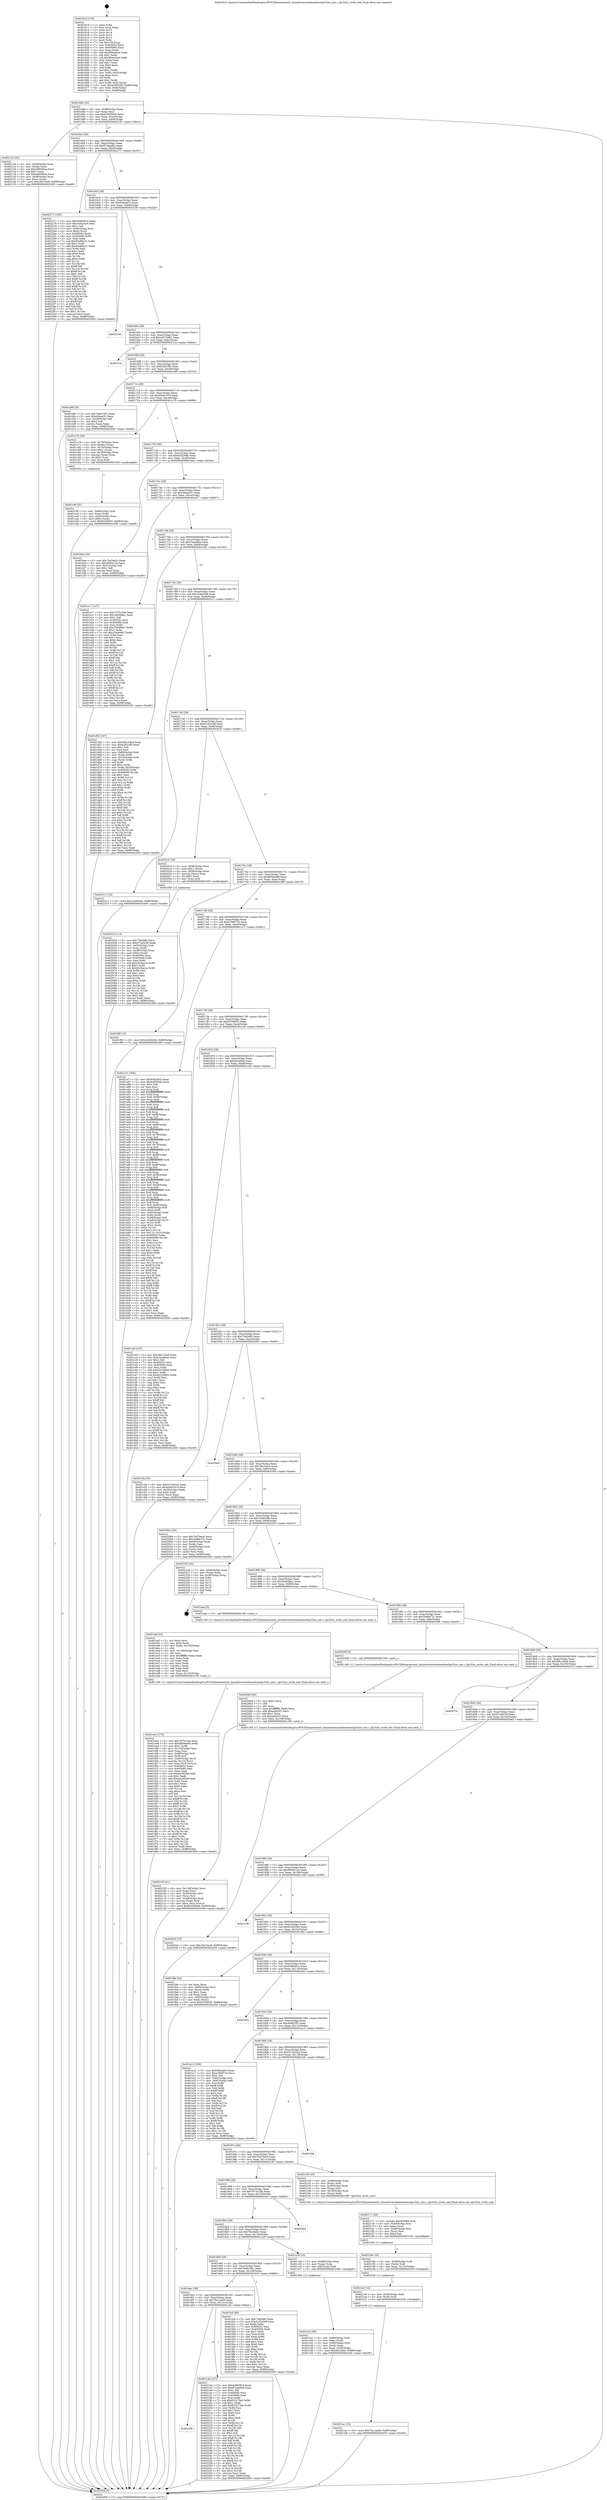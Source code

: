 digraph "0x401610" {
  label = "0x401610 (/mnt/c/Users/mathe/Desktop/tcc/POCII/binaries/extr_linuxdriversmtdnandrawlpc32xx_mlc.c_lpc32xx_write_oob_Final-ollvm.out::main(0))"
  labelloc = "t"
  node[shape=record]

  Entry [label="",width=0.3,height=0.3,shape=circle,fillcolor=black,style=filled]
  "0x401684" [label="{
     0x401684 [32]\l
     | [instrs]\l
     &nbsp;&nbsp;0x401684 \<+6\>: mov -0x98(%rbp),%eax\l
     &nbsp;&nbsp;0x40168a \<+2\>: mov %eax,%ecx\l
     &nbsp;&nbsp;0x40168c \<+6\>: sub $0x83459944,%ecx\l
     &nbsp;&nbsp;0x401692 \<+6\>: mov %eax,-0xac(%rbp)\l
     &nbsp;&nbsp;0x401698 \<+6\>: mov %ecx,-0xb0(%rbp)\l
     &nbsp;&nbsp;0x40169e \<+6\>: je 000000000040212e \<main+0xb1e\>\l
  }"]
  "0x40212e" [label="{
     0x40212e [42]\l
     | [instrs]\l
     &nbsp;&nbsp;0x40212e \<+4\>: mov -0x48(%rbp),%rax\l
     &nbsp;&nbsp;0x402132 \<+2\>: mov (%rax),%ecx\l
     &nbsp;&nbsp;0x402134 \<+6\>: sub $0xed60d6ea,%ecx\l
     &nbsp;&nbsp;0x40213a \<+3\>: add $0x1,%ecx\l
     &nbsp;&nbsp;0x40213d \<+6\>: add $0xed60d6ea,%ecx\l
     &nbsp;&nbsp;0x402143 \<+4\>: mov -0x48(%rbp),%rax\l
     &nbsp;&nbsp;0x402147 \<+2\>: mov %ecx,(%rax)\l
     &nbsp;&nbsp;0x402149 \<+10\>: movl $0x18a7eac6,-0x98(%rbp)\l
     &nbsp;&nbsp;0x402153 \<+5\>: jmp 0000000000402459 \<main+0xe49\>\l
  }"]
  "0x4016a4" [label="{
     0x4016a4 [28]\l
     | [instrs]\l
     &nbsp;&nbsp;0x4016a4 \<+5\>: jmp 00000000004016a9 \<main+0x99\>\l
     &nbsp;&nbsp;0x4016a9 \<+6\>: mov -0xac(%rbp),%eax\l
     &nbsp;&nbsp;0x4016af \<+5\>: sub $0x87a4ad64,%eax\l
     &nbsp;&nbsp;0x4016b4 \<+6\>: mov %eax,-0xb4(%rbp)\l
     &nbsp;&nbsp;0x4016ba \<+6\>: je 0000000000402271 \<main+0xc61\>\l
  }"]
  Exit [label="",width=0.3,height=0.3,shape=circle,fillcolor=black,style=filled,peripheries=2]
  "0x402271" [label="{
     0x402271 [160]\l
     | [instrs]\l
     &nbsp;&nbsp;0x402271 \<+5\>: mov $0x4c982814,%eax\l
     &nbsp;&nbsp;0x402276 \<+5\>: mov $0xc43e25e8,%ecx\l
     &nbsp;&nbsp;0x40227b \<+2\>: mov $0x1,%dl\l
     &nbsp;&nbsp;0x40227d \<+7\>: mov -0x90(%rbp),%rsi\l
     &nbsp;&nbsp;0x402284 \<+6\>: movl $0x0,(%rsi)\l
     &nbsp;&nbsp;0x40228a \<+7\>: mov 0x40505c,%edi\l
     &nbsp;&nbsp;0x402291 \<+8\>: mov 0x405060,%r8d\l
     &nbsp;&nbsp;0x402299 \<+3\>: mov %edi,%r9d\l
     &nbsp;&nbsp;0x40229c \<+7\>: sub $0x83e86e31,%r9d\l
     &nbsp;&nbsp;0x4022a3 \<+4\>: sub $0x1,%r9d\l
     &nbsp;&nbsp;0x4022a7 \<+7\>: add $0x83e86e31,%r9d\l
     &nbsp;&nbsp;0x4022ae \<+4\>: imul %r9d,%edi\l
     &nbsp;&nbsp;0x4022b2 \<+3\>: and $0x1,%edi\l
     &nbsp;&nbsp;0x4022b5 \<+3\>: cmp $0x0,%edi\l
     &nbsp;&nbsp;0x4022b8 \<+4\>: sete %r10b\l
     &nbsp;&nbsp;0x4022bc \<+4\>: cmp $0xa,%r8d\l
     &nbsp;&nbsp;0x4022c0 \<+4\>: setl %r11b\l
     &nbsp;&nbsp;0x4022c4 \<+3\>: mov %r10b,%bl\l
     &nbsp;&nbsp;0x4022c7 \<+3\>: xor $0xff,%bl\l
     &nbsp;&nbsp;0x4022ca \<+3\>: mov %r11b,%r14b\l
     &nbsp;&nbsp;0x4022cd \<+4\>: xor $0xff,%r14b\l
     &nbsp;&nbsp;0x4022d1 \<+3\>: xor $0x1,%dl\l
     &nbsp;&nbsp;0x4022d4 \<+3\>: mov %bl,%r15b\l
     &nbsp;&nbsp;0x4022d7 \<+4\>: and $0xff,%r15b\l
     &nbsp;&nbsp;0x4022db \<+3\>: and %dl,%r10b\l
     &nbsp;&nbsp;0x4022de \<+3\>: mov %r14b,%r12b\l
     &nbsp;&nbsp;0x4022e1 \<+4\>: and $0xff,%r12b\l
     &nbsp;&nbsp;0x4022e5 \<+3\>: and %dl,%r11b\l
     &nbsp;&nbsp;0x4022e8 \<+3\>: or %r10b,%r15b\l
     &nbsp;&nbsp;0x4022eb \<+3\>: or %r11b,%r12b\l
     &nbsp;&nbsp;0x4022ee \<+3\>: xor %r12b,%r15b\l
     &nbsp;&nbsp;0x4022f1 \<+3\>: or %r14b,%bl\l
     &nbsp;&nbsp;0x4022f4 \<+3\>: xor $0xff,%bl\l
     &nbsp;&nbsp;0x4022f7 \<+3\>: or $0x1,%dl\l
     &nbsp;&nbsp;0x4022fa \<+2\>: and %dl,%bl\l
     &nbsp;&nbsp;0x4022fc \<+3\>: or %bl,%r15b\l
     &nbsp;&nbsp;0x4022ff \<+4\>: test $0x1,%r15b\l
     &nbsp;&nbsp;0x402303 \<+3\>: cmovne %ecx,%eax\l
     &nbsp;&nbsp;0x402306 \<+6\>: mov %eax,-0x98(%rbp)\l
     &nbsp;&nbsp;0x40230c \<+5\>: jmp 0000000000402459 \<main+0xe49\>\l
  }"]
  "0x4016c0" [label="{
     0x4016c0 [28]\l
     | [instrs]\l
     &nbsp;&nbsp;0x4016c0 \<+5\>: jmp 00000000004016c5 \<main+0xb5\>\l
     &nbsp;&nbsp;0x4016c5 \<+6\>: mov -0xac(%rbp),%eax\l
     &nbsp;&nbsp;0x4016cb \<+5\>: sub $0x936a4fc5,%eax\l
     &nbsp;&nbsp;0x4016d0 \<+6\>: mov %eax,-0xb8(%rbp)\l
     &nbsp;&nbsp;0x4016d6 \<+6\>: je 0000000000402338 \<main+0xd28\>\l
  }"]
  "0x401a08" [label="{
     0x401a08\l
  }", style=dashed]
  "0x402338" [label="{
     0x402338\l
  }", style=dashed]
  "0x4016dc" [label="{
     0x4016dc [28]\l
     | [instrs]\l
     &nbsp;&nbsp;0x4016dc \<+5\>: jmp 00000000004016e1 \<main+0xd1\>\l
     &nbsp;&nbsp;0x4016e1 \<+6\>: mov -0xac(%rbp),%eax\l
     &nbsp;&nbsp;0x4016e7 \<+5\>: sub $0xa2b74482,%eax\l
     &nbsp;&nbsp;0x4016ec \<+6\>: mov %eax,-0xbc(%rbp)\l
     &nbsp;&nbsp;0x4016f2 \<+6\>: je 00000000004021ca \<main+0xbba\>\l
  }"]
  "0x4021de" [label="{
     0x4021de [147]\l
     | [instrs]\l
     &nbsp;&nbsp;0x4021de \<+5\>: mov $0x4c982814,%eax\l
     &nbsp;&nbsp;0x4021e3 \<+5\>: mov $0x87a4ad64,%ecx\l
     &nbsp;&nbsp;0x4021e8 \<+2\>: mov $0x1,%dl\l
     &nbsp;&nbsp;0x4021ea \<+7\>: mov 0x40505c,%esi\l
     &nbsp;&nbsp;0x4021f1 \<+7\>: mov 0x405060,%edi\l
     &nbsp;&nbsp;0x4021f8 \<+3\>: mov %esi,%r8d\l
     &nbsp;&nbsp;0x4021fb \<+7\>: sub $0x931b73eb,%r8d\l
     &nbsp;&nbsp;0x402202 \<+4\>: sub $0x1,%r8d\l
     &nbsp;&nbsp;0x402206 \<+7\>: add $0x931b73eb,%r8d\l
     &nbsp;&nbsp;0x40220d \<+4\>: imul %r8d,%esi\l
     &nbsp;&nbsp;0x402211 \<+3\>: and $0x1,%esi\l
     &nbsp;&nbsp;0x402214 \<+3\>: cmp $0x0,%esi\l
     &nbsp;&nbsp;0x402217 \<+4\>: sete %r9b\l
     &nbsp;&nbsp;0x40221b \<+3\>: cmp $0xa,%edi\l
     &nbsp;&nbsp;0x40221e \<+4\>: setl %r10b\l
     &nbsp;&nbsp;0x402222 \<+3\>: mov %r9b,%r11b\l
     &nbsp;&nbsp;0x402225 \<+4\>: xor $0xff,%r11b\l
     &nbsp;&nbsp;0x402229 \<+3\>: mov %r10b,%bl\l
     &nbsp;&nbsp;0x40222c \<+3\>: xor $0xff,%bl\l
     &nbsp;&nbsp;0x40222f \<+3\>: xor $0x1,%dl\l
     &nbsp;&nbsp;0x402232 \<+3\>: mov %r11b,%r14b\l
     &nbsp;&nbsp;0x402235 \<+4\>: and $0xff,%r14b\l
     &nbsp;&nbsp;0x402239 \<+3\>: and %dl,%r9b\l
     &nbsp;&nbsp;0x40223c \<+3\>: mov %bl,%r15b\l
     &nbsp;&nbsp;0x40223f \<+4\>: and $0xff,%r15b\l
     &nbsp;&nbsp;0x402243 \<+3\>: and %dl,%r10b\l
     &nbsp;&nbsp;0x402246 \<+3\>: or %r9b,%r14b\l
     &nbsp;&nbsp;0x402249 \<+3\>: or %r10b,%r15b\l
     &nbsp;&nbsp;0x40224c \<+3\>: xor %r15b,%r14b\l
     &nbsp;&nbsp;0x40224f \<+3\>: or %bl,%r11b\l
     &nbsp;&nbsp;0x402252 \<+4\>: xor $0xff,%r11b\l
     &nbsp;&nbsp;0x402256 \<+3\>: or $0x1,%dl\l
     &nbsp;&nbsp;0x402259 \<+3\>: and %dl,%r11b\l
     &nbsp;&nbsp;0x40225c \<+3\>: or %r11b,%r14b\l
     &nbsp;&nbsp;0x40225f \<+4\>: test $0x1,%r14b\l
     &nbsp;&nbsp;0x402263 \<+3\>: cmovne %ecx,%eax\l
     &nbsp;&nbsp;0x402266 \<+6\>: mov %eax,-0x98(%rbp)\l
     &nbsp;&nbsp;0x40226c \<+5\>: jmp 0000000000402459 \<main+0xe49\>\l
  }"]
  "0x4021ca" [label="{
     0x4021ca\l
  }", style=dashed]
  "0x4016f8" [label="{
     0x4016f8 [28]\l
     | [instrs]\l
     &nbsp;&nbsp;0x4016f8 \<+5\>: jmp 00000000004016fd \<main+0xed\>\l
     &nbsp;&nbsp;0x4016fd \<+6\>: mov -0xac(%rbp),%eax\l
     &nbsp;&nbsp;0x401703 \<+5\>: sub $0xb2831ffc,%eax\l
     &nbsp;&nbsp;0x401708 \<+6\>: mov %eax,-0xc0(%rbp)\l
     &nbsp;&nbsp;0x40170e \<+6\>: je 0000000000401df9 \<main+0x7e9\>\l
  }"]
  "0x4021ac" [label="{
     0x4021ac [15]\l
     | [instrs]\l
     &nbsp;&nbsp;0x4021ac \<+10\>: movl $0x7bc1aa49,-0x98(%rbp)\l
     &nbsp;&nbsp;0x4021b6 \<+5\>: jmp 0000000000402459 \<main+0xe49\>\l
  }"]
  "0x401df9" [label="{
     0x401df9 [30]\l
     | [instrs]\l
     &nbsp;&nbsp;0x401df9 \<+5\>: mov $0x79461561,%eax\l
     &nbsp;&nbsp;0x401dfe \<+5\>: mov $0xc0faa431,%ecx\l
     &nbsp;&nbsp;0x401e03 \<+3\>: mov -0x29(%rbp),%dl\l
     &nbsp;&nbsp;0x401e06 \<+3\>: test $0x1,%dl\l
     &nbsp;&nbsp;0x401e09 \<+3\>: cmovne %ecx,%eax\l
     &nbsp;&nbsp;0x401e0c \<+6\>: mov %eax,-0x98(%rbp)\l
     &nbsp;&nbsp;0x401e12 \<+5\>: jmp 0000000000402459 \<main+0xe49\>\l
  }"]
  "0x401714" [label="{
     0x401714 [28]\l
     | [instrs]\l
     &nbsp;&nbsp;0x401714 \<+5\>: jmp 0000000000401719 \<main+0x109\>\l
     &nbsp;&nbsp;0x401719 \<+6\>: mov -0xac(%rbp),%eax\l
     &nbsp;&nbsp;0x40171f \<+5\>: sub $0xb5e61619,%eax\l
     &nbsp;&nbsp;0x401724 \<+6\>: mov %eax,-0xc4(%rbp)\l
     &nbsp;&nbsp;0x40172a \<+6\>: je 0000000000401c78 \<main+0x668\>\l
  }"]
  "0x4021a0" [label="{
     0x4021a0 [12]\l
     | [instrs]\l
     &nbsp;&nbsp;0x4021a0 \<+4\>: mov -0x50(%rbp),%rdi\l
     &nbsp;&nbsp;0x4021a4 \<+3\>: mov (%rdi),%rdi\l
     &nbsp;&nbsp;0x4021a7 \<+5\>: call 0000000000401030 \<free@plt\>\l
     | [calls]\l
     &nbsp;&nbsp;0x401030 \{1\} (unknown)\l
  }"]
  "0x401c78" [label="{
     0x401c78 [39]\l
     | [instrs]\l
     &nbsp;&nbsp;0x401c78 \<+4\>: mov -0x78(%rbp),%rax\l
     &nbsp;&nbsp;0x401c7c \<+6\>: movl $0x64,(%rax)\l
     &nbsp;&nbsp;0x401c82 \<+4\>: mov -0x70(%rbp),%rax\l
     &nbsp;&nbsp;0x401c86 \<+6\>: movl $0x1,(%rax)\l
     &nbsp;&nbsp;0x401c8c \<+4\>: mov -0x70(%rbp),%rax\l
     &nbsp;&nbsp;0x401c90 \<+3\>: movslq (%rax),%rax\l
     &nbsp;&nbsp;0x401c93 \<+4\>: shl $0x2,%rax\l
     &nbsp;&nbsp;0x401c97 \<+3\>: mov %rax,%rdi\l
     &nbsp;&nbsp;0x401c9a \<+5\>: call 0000000000401050 \<malloc@plt\>\l
     | [calls]\l
     &nbsp;&nbsp;0x401050 \{1\} (unknown)\l
  }"]
  "0x401730" [label="{
     0x401730 [28]\l
     | [instrs]\l
     &nbsp;&nbsp;0x401730 \<+5\>: jmp 0000000000401735 \<main+0x125\>\l
     &nbsp;&nbsp;0x401735 \<+6\>: mov -0xac(%rbp),%eax\l
     &nbsp;&nbsp;0x40173b \<+5\>: sub $0xbcf32846,%eax\l
     &nbsp;&nbsp;0x401740 \<+6\>: mov %eax,-0xc8(%rbp)\l
     &nbsp;&nbsp;0x401746 \<+6\>: je 0000000000401bea \<main+0x5da\>\l
  }"]
  "0x40218e" [label="{
     0x40218e [18]\l
     | [instrs]\l
     &nbsp;&nbsp;0x40218e \<+4\>: mov -0x68(%rbp),%rdi\l
     &nbsp;&nbsp;0x402192 \<+3\>: mov (%rdi),%rdi\l
     &nbsp;&nbsp;0x402195 \<+6\>: mov %eax,-0x13c(%rbp)\l
     &nbsp;&nbsp;0x40219b \<+5\>: call 0000000000401030 \<free@plt\>\l
     | [calls]\l
     &nbsp;&nbsp;0x401030 \{1\} (unknown)\l
  }"]
  "0x401bea" [label="{
     0x401bea [30]\l
     | [instrs]\l
     &nbsp;&nbsp;0x401bea \<+5\>: mov $0x76e34d2c,%eax\l
     &nbsp;&nbsp;0x401bef \<+5\>: mov $0x490021ae,%ecx\l
     &nbsp;&nbsp;0x401bf4 \<+3\>: mov -0x31(%rbp),%dl\l
     &nbsp;&nbsp;0x401bf7 \<+3\>: test $0x1,%dl\l
     &nbsp;&nbsp;0x401bfa \<+3\>: cmovne %ecx,%eax\l
     &nbsp;&nbsp;0x401bfd \<+6\>: mov %eax,-0x98(%rbp)\l
     &nbsp;&nbsp;0x401c03 \<+5\>: jmp 0000000000402459 \<main+0xe49\>\l
  }"]
  "0x40174c" [label="{
     0x40174c [28]\l
     | [instrs]\l
     &nbsp;&nbsp;0x40174c \<+5\>: jmp 0000000000401751 \<main+0x141\>\l
     &nbsp;&nbsp;0x401751 \<+6\>: mov -0xac(%rbp),%eax\l
     &nbsp;&nbsp;0x401757 \<+5\>: sub $0xc0faa431,%eax\l
     &nbsp;&nbsp;0x40175c \<+6\>: mov %eax,-0xcc(%rbp)\l
     &nbsp;&nbsp;0x401762 \<+6\>: je 0000000000401e17 \<main+0x807\>\l
  }"]
  "0x402171" [label="{
     0x402171 [29]\l
     | [instrs]\l
     &nbsp;&nbsp;0x402171 \<+10\>: movabs $0x4030b6,%rdi\l
     &nbsp;&nbsp;0x40217b \<+4\>: mov -0x40(%rbp),%rsi\l
     &nbsp;&nbsp;0x40217f \<+2\>: mov %eax,(%rsi)\l
     &nbsp;&nbsp;0x402181 \<+4\>: mov -0x40(%rbp),%rsi\l
     &nbsp;&nbsp;0x402185 \<+2\>: mov (%rsi),%esi\l
     &nbsp;&nbsp;0x402187 \<+2\>: mov $0x0,%al\l
     &nbsp;&nbsp;0x402189 \<+5\>: call 0000000000401040 \<printf@plt\>\l
     | [calls]\l
     &nbsp;&nbsp;0x401040 \{1\} (unknown)\l
  }"]
  "0x401e17" [label="{
     0x401e17 [147]\l
     | [instrs]\l
     &nbsp;&nbsp;0x401e17 \<+5\>: mov $0x7675c1b6,%eax\l
     &nbsp;&nbsp;0x401e1c \<+5\>: mov $0x34d5d9a1,%ecx\l
     &nbsp;&nbsp;0x401e21 \<+2\>: mov $0x1,%dl\l
     &nbsp;&nbsp;0x401e23 \<+7\>: mov 0x40505c,%esi\l
     &nbsp;&nbsp;0x401e2a \<+7\>: mov 0x405060,%edi\l
     &nbsp;&nbsp;0x401e31 \<+3\>: mov %esi,%r8d\l
     &nbsp;&nbsp;0x401e34 \<+7\>: add $0x254499d7,%r8d\l
     &nbsp;&nbsp;0x401e3b \<+4\>: sub $0x1,%r8d\l
     &nbsp;&nbsp;0x401e3f \<+7\>: sub $0x254499d7,%r8d\l
     &nbsp;&nbsp;0x401e46 \<+4\>: imul %r8d,%esi\l
     &nbsp;&nbsp;0x401e4a \<+3\>: and $0x1,%esi\l
     &nbsp;&nbsp;0x401e4d \<+3\>: cmp $0x0,%esi\l
     &nbsp;&nbsp;0x401e50 \<+4\>: sete %r9b\l
     &nbsp;&nbsp;0x401e54 \<+3\>: cmp $0xa,%edi\l
     &nbsp;&nbsp;0x401e57 \<+4\>: setl %r10b\l
     &nbsp;&nbsp;0x401e5b \<+3\>: mov %r9b,%r11b\l
     &nbsp;&nbsp;0x401e5e \<+4\>: xor $0xff,%r11b\l
     &nbsp;&nbsp;0x401e62 \<+3\>: mov %r10b,%bl\l
     &nbsp;&nbsp;0x401e65 \<+3\>: xor $0xff,%bl\l
     &nbsp;&nbsp;0x401e68 \<+3\>: xor $0x1,%dl\l
     &nbsp;&nbsp;0x401e6b \<+3\>: mov %r11b,%r14b\l
     &nbsp;&nbsp;0x401e6e \<+4\>: and $0xff,%r14b\l
     &nbsp;&nbsp;0x401e72 \<+3\>: and %dl,%r9b\l
     &nbsp;&nbsp;0x401e75 \<+3\>: mov %bl,%r15b\l
     &nbsp;&nbsp;0x401e78 \<+4\>: and $0xff,%r15b\l
     &nbsp;&nbsp;0x401e7c \<+3\>: and %dl,%r10b\l
     &nbsp;&nbsp;0x401e7f \<+3\>: or %r9b,%r14b\l
     &nbsp;&nbsp;0x401e82 \<+3\>: or %r10b,%r15b\l
     &nbsp;&nbsp;0x401e85 \<+3\>: xor %r15b,%r14b\l
     &nbsp;&nbsp;0x401e88 \<+3\>: or %bl,%r11b\l
     &nbsp;&nbsp;0x401e8b \<+4\>: xor $0xff,%r11b\l
     &nbsp;&nbsp;0x401e8f \<+3\>: or $0x1,%dl\l
     &nbsp;&nbsp;0x401e92 \<+3\>: and %dl,%r11b\l
     &nbsp;&nbsp;0x401e95 \<+3\>: or %r11b,%r14b\l
     &nbsp;&nbsp;0x401e98 \<+4\>: test $0x1,%r14b\l
     &nbsp;&nbsp;0x401e9c \<+3\>: cmovne %ecx,%eax\l
     &nbsp;&nbsp;0x401e9f \<+6\>: mov %eax,-0x98(%rbp)\l
     &nbsp;&nbsp;0x401ea5 \<+5\>: jmp 0000000000402459 \<main+0xe49\>\l
  }"]
  "0x401768" [label="{
     0x401768 [28]\l
     | [instrs]\l
     &nbsp;&nbsp;0x401768 \<+5\>: jmp 000000000040176d \<main+0x15d\>\l
     &nbsp;&nbsp;0x40176d \<+6\>: mov -0xac(%rbp),%eax\l
     &nbsp;&nbsp;0x401773 \<+5\>: sub $0xc3aedbea,%eax\l
     &nbsp;&nbsp;0x401778 \<+6\>: mov %eax,-0xd0(%rbp)\l
     &nbsp;&nbsp;0x40177e \<+6\>: je 0000000000401d52 \<main+0x742\>\l
  }"]
  "0x402105" [label="{
     0x402105 [41]\l
     | [instrs]\l
     &nbsp;&nbsp;0x402105 \<+6\>: mov -0x138(%rbp),%ecx\l
     &nbsp;&nbsp;0x40210b \<+3\>: imul %eax,%ecx\l
     &nbsp;&nbsp;0x40210e \<+4\>: mov -0x50(%rbp),%rsi\l
     &nbsp;&nbsp;0x402112 \<+3\>: mov (%rsi),%rsi\l
     &nbsp;&nbsp;0x402115 \<+4\>: mov -0x48(%rbp),%rdi\l
     &nbsp;&nbsp;0x402119 \<+3\>: movslq (%rdi),%rdi\l
     &nbsp;&nbsp;0x40211c \<+3\>: mov %ecx,(%rsi,%rdi,4)\l
     &nbsp;&nbsp;0x40211f \<+10\>: movl $0x83459944,-0x98(%rbp)\l
     &nbsp;&nbsp;0x402129 \<+5\>: jmp 0000000000402459 \<main+0xe49\>\l
  }"]
  "0x401d52" [label="{
     0x401d52 [167]\l
     | [instrs]\l
     &nbsp;&nbsp;0x401d52 \<+5\>: mov $0x38b154a9,%eax\l
     &nbsp;&nbsp;0x401d57 \<+5\>: mov $0xb2831ffc,%ecx\l
     &nbsp;&nbsp;0x401d5c \<+2\>: mov $0x1,%dl\l
     &nbsp;&nbsp;0x401d5e \<+2\>: xor %esi,%esi\l
     &nbsp;&nbsp;0x401d60 \<+4\>: mov -0x60(%rbp),%rdi\l
     &nbsp;&nbsp;0x401d64 \<+3\>: mov (%rdi),%r8d\l
     &nbsp;&nbsp;0x401d67 \<+4\>: mov -0x70(%rbp),%rdi\l
     &nbsp;&nbsp;0x401d6b \<+3\>: cmp (%rdi),%r8d\l
     &nbsp;&nbsp;0x401d6e \<+4\>: setl %r9b\l
     &nbsp;&nbsp;0x401d72 \<+4\>: and $0x1,%r9b\l
     &nbsp;&nbsp;0x401d76 \<+4\>: mov %r9b,-0x29(%rbp)\l
     &nbsp;&nbsp;0x401d7a \<+8\>: mov 0x40505c,%r8d\l
     &nbsp;&nbsp;0x401d82 \<+8\>: mov 0x405060,%r10d\l
     &nbsp;&nbsp;0x401d8a \<+3\>: sub $0x1,%esi\l
     &nbsp;&nbsp;0x401d8d \<+3\>: mov %r8d,%r11d\l
     &nbsp;&nbsp;0x401d90 \<+3\>: add %esi,%r11d\l
     &nbsp;&nbsp;0x401d93 \<+4\>: imul %r11d,%r8d\l
     &nbsp;&nbsp;0x401d97 \<+4\>: and $0x1,%r8d\l
     &nbsp;&nbsp;0x401d9b \<+4\>: cmp $0x0,%r8d\l
     &nbsp;&nbsp;0x401d9f \<+4\>: sete %r9b\l
     &nbsp;&nbsp;0x401da3 \<+4\>: cmp $0xa,%r10d\l
     &nbsp;&nbsp;0x401da7 \<+3\>: setl %bl\l
     &nbsp;&nbsp;0x401daa \<+3\>: mov %r9b,%r14b\l
     &nbsp;&nbsp;0x401dad \<+4\>: xor $0xff,%r14b\l
     &nbsp;&nbsp;0x401db1 \<+3\>: mov %bl,%r15b\l
     &nbsp;&nbsp;0x401db4 \<+4\>: xor $0xff,%r15b\l
     &nbsp;&nbsp;0x401db8 \<+3\>: xor $0x0,%dl\l
     &nbsp;&nbsp;0x401dbb \<+3\>: mov %r14b,%r12b\l
     &nbsp;&nbsp;0x401dbe \<+4\>: and $0x0,%r12b\l
     &nbsp;&nbsp;0x401dc2 \<+3\>: and %dl,%r9b\l
     &nbsp;&nbsp;0x401dc5 \<+3\>: mov %r15b,%r13b\l
     &nbsp;&nbsp;0x401dc8 \<+4\>: and $0x0,%r13b\l
     &nbsp;&nbsp;0x401dcc \<+2\>: and %dl,%bl\l
     &nbsp;&nbsp;0x401dce \<+3\>: or %r9b,%r12b\l
     &nbsp;&nbsp;0x401dd1 \<+3\>: or %bl,%r13b\l
     &nbsp;&nbsp;0x401dd4 \<+3\>: xor %r13b,%r12b\l
     &nbsp;&nbsp;0x401dd7 \<+3\>: or %r15b,%r14b\l
     &nbsp;&nbsp;0x401dda \<+4\>: xor $0xff,%r14b\l
     &nbsp;&nbsp;0x401dde \<+3\>: or $0x0,%dl\l
     &nbsp;&nbsp;0x401de1 \<+3\>: and %dl,%r14b\l
     &nbsp;&nbsp;0x401de4 \<+3\>: or %r14b,%r12b\l
     &nbsp;&nbsp;0x401de7 \<+4\>: test $0x1,%r12b\l
     &nbsp;&nbsp;0x401deb \<+3\>: cmovne %ecx,%eax\l
     &nbsp;&nbsp;0x401dee \<+6\>: mov %eax,-0x98(%rbp)\l
     &nbsp;&nbsp;0x401df4 \<+5\>: jmp 0000000000402459 \<main+0xe49\>\l
  }"]
  "0x401784" [label="{
     0x401784 [28]\l
     | [instrs]\l
     &nbsp;&nbsp;0x401784 \<+5\>: jmp 0000000000401789 \<main+0x179\>\l
     &nbsp;&nbsp;0x401789 \<+6\>: mov -0xac(%rbp),%eax\l
     &nbsp;&nbsp;0x40178f \<+5\>: sub $0xc43e25e8,%eax\l
     &nbsp;&nbsp;0x401794 \<+6\>: mov %eax,-0xd4(%rbp)\l
     &nbsp;&nbsp;0x40179a \<+6\>: je 0000000000402311 \<main+0xd01\>\l
  }"]
  "0x4020dd" [label="{
     0x4020dd [40]\l
     | [instrs]\l
     &nbsp;&nbsp;0x4020dd \<+5\>: mov $0x2,%ecx\l
     &nbsp;&nbsp;0x4020e2 \<+1\>: cltd\l
     &nbsp;&nbsp;0x4020e3 \<+2\>: idiv %ecx\l
     &nbsp;&nbsp;0x4020e5 \<+6\>: imul $0xfffffffe,%edx,%ecx\l
     &nbsp;&nbsp;0x4020eb \<+6\>: add $0xaef4353,%ecx\l
     &nbsp;&nbsp;0x4020f1 \<+3\>: add $0x1,%ecx\l
     &nbsp;&nbsp;0x4020f4 \<+6\>: sub $0xaef4353,%ecx\l
     &nbsp;&nbsp;0x4020fa \<+6\>: mov %ecx,-0x138(%rbp)\l
     &nbsp;&nbsp;0x402100 \<+5\>: call 0000000000401160 \<next_i\>\l
     | [calls]\l
     &nbsp;&nbsp;0x401160 \{1\} (/mnt/c/Users/mathe/Desktop/tcc/POCII/binaries/extr_linuxdriversmtdnandrawlpc32xx_mlc.c_lpc32xx_write_oob_Final-ollvm.out::next_i)\l
  }"]
  "0x402311" [label="{
     0x402311 [15]\l
     | [instrs]\l
     &nbsp;&nbsp;0x402311 \<+10\>: movl $0x1a264c6b,-0x98(%rbp)\l
     &nbsp;&nbsp;0x40231b \<+5\>: jmp 0000000000402459 \<main+0xe49\>\l
  }"]
  "0x4017a0" [label="{
     0x4017a0 [28]\l
     | [instrs]\l
     &nbsp;&nbsp;0x4017a0 \<+5\>: jmp 00000000004017a5 \<main+0x195\>\l
     &nbsp;&nbsp;0x4017a5 \<+6\>: mov -0xac(%rbp),%eax\l
     &nbsp;&nbsp;0x4017ab \<+5\>: sub $0xd1d2a3df,%eax\l
     &nbsp;&nbsp;0x4017b0 \<+6\>: mov %eax,-0xd8(%rbp)\l
     &nbsp;&nbsp;0x4017b6 \<+6\>: je 0000000000402016 \<main+0xa06\>\l
  }"]
  "0x402033" [label="{
     0x402033 [114]\l
     | [instrs]\l
     &nbsp;&nbsp;0x402033 \<+5\>: mov $0x73b5480,%ecx\l
     &nbsp;&nbsp;0x402038 \<+5\>: mov $0x47ce0229,%edx\l
     &nbsp;&nbsp;0x40203d \<+4\>: mov -0x50(%rbp),%rdi\l
     &nbsp;&nbsp;0x402041 \<+3\>: mov %rax,(%rdi)\l
     &nbsp;&nbsp;0x402044 \<+4\>: mov -0x48(%rbp),%rax\l
     &nbsp;&nbsp;0x402048 \<+6\>: movl $0x0,(%rax)\l
     &nbsp;&nbsp;0x40204e \<+7\>: mov 0x40505c,%esi\l
     &nbsp;&nbsp;0x402055 \<+8\>: mov 0x405060,%r8d\l
     &nbsp;&nbsp;0x40205d \<+3\>: mov %esi,%r9d\l
     &nbsp;&nbsp;0x402060 \<+7\>: add $0x45c5aa1a,%r9d\l
     &nbsp;&nbsp;0x402067 \<+4\>: sub $0x1,%r9d\l
     &nbsp;&nbsp;0x40206b \<+7\>: sub $0x45c5aa1a,%r9d\l
     &nbsp;&nbsp;0x402072 \<+4\>: imul %r9d,%esi\l
     &nbsp;&nbsp;0x402076 \<+3\>: and $0x1,%esi\l
     &nbsp;&nbsp;0x402079 \<+3\>: cmp $0x0,%esi\l
     &nbsp;&nbsp;0x40207c \<+4\>: sete %r10b\l
     &nbsp;&nbsp;0x402080 \<+4\>: cmp $0xa,%r8d\l
     &nbsp;&nbsp;0x402084 \<+4\>: setl %r11b\l
     &nbsp;&nbsp;0x402088 \<+3\>: mov %r10b,%bl\l
     &nbsp;&nbsp;0x40208b \<+3\>: and %r11b,%bl\l
     &nbsp;&nbsp;0x40208e \<+3\>: xor %r11b,%r10b\l
     &nbsp;&nbsp;0x402091 \<+3\>: or %r10b,%bl\l
     &nbsp;&nbsp;0x402094 \<+3\>: test $0x1,%bl\l
     &nbsp;&nbsp;0x402097 \<+3\>: cmovne %edx,%ecx\l
     &nbsp;&nbsp;0x40209a \<+6\>: mov %ecx,-0x98(%rbp)\l
     &nbsp;&nbsp;0x4020a0 \<+5\>: jmp 0000000000402459 \<main+0xe49\>\l
  }"]
  "0x402016" [label="{
     0x402016 [29]\l
     | [instrs]\l
     &nbsp;&nbsp;0x402016 \<+4\>: mov -0x58(%rbp),%rax\l
     &nbsp;&nbsp;0x40201a \<+6\>: movl $0x1,(%rax)\l
     &nbsp;&nbsp;0x402020 \<+4\>: mov -0x58(%rbp),%rax\l
     &nbsp;&nbsp;0x402024 \<+3\>: movslq (%rax),%rax\l
     &nbsp;&nbsp;0x402027 \<+4\>: shl $0x2,%rax\l
     &nbsp;&nbsp;0x40202b \<+3\>: mov %rax,%rdi\l
     &nbsp;&nbsp;0x40202e \<+5\>: call 0000000000401050 \<malloc@plt\>\l
     | [calls]\l
     &nbsp;&nbsp;0x401050 \{1\} (unknown)\l
  }"]
  "0x4017bc" [label="{
     0x4017bc [28]\l
     | [instrs]\l
     &nbsp;&nbsp;0x4017bc \<+5\>: jmp 00000000004017c1 \<main+0x1b1\>\l
     &nbsp;&nbsp;0x4017c1 \<+6\>: mov -0xac(%rbp),%eax\l
     &nbsp;&nbsp;0x4017c7 \<+5\>: sub $0xd859ea88,%eax\l
     &nbsp;&nbsp;0x4017cc \<+6\>: mov %eax,-0xdc(%rbp)\l
     &nbsp;&nbsp;0x4017d2 \<+6\>: je 0000000000401f8f \<main+0x97f\>\l
  }"]
  "0x4019ec" [label="{
     0x4019ec [28]\l
     | [instrs]\l
     &nbsp;&nbsp;0x4019ec \<+5\>: jmp 00000000004019f1 \<main+0x3e1\>\l
     &nbsp;&nbsp;0x4019f1 \<+6\>: mov -0xac(%rbp),%eax\l
     &nbsp;&nbsp;0x4019f7 \<+5\>: sub $0x7bc1aa49,%eax\l
     &nbsp;&nbsp;0x4019fc \<+6\>: mov %eax,-0x12c(%rbp)\l
     &nbsp;&nbsp;0x401a02 \<+6\>: je 00000000004021de \<main+0xbce\>\l
  }"]
  "0x401f8f" [label="{
     0x401f8f [15]\l
     | [instrs]\l
     &nbsp;&nbsp;0x401f8f \<+10\>: movl $0x4c5d320d,-0x98(%rbp)\l
     &nbsp;&nbsp;0x401f99 \<+5\>: jmp 0000000000402459 \<main+0xe49\>\l
  }"]
  "0x4017d8" [label="{
     0x4017d8 [28]\l
     | [instrs]\l
     &nbsp;&nbsp;0x4017d8 \<+5\>: jmp 00000000004017dd \<main+0x1cd\>\l
     &nbsp;&nbsp;0x4017dd \<+6\>: mov -0xac(%rbp),%eax\l
     &nbsp;&nbsp;0x4017e3 \<+5\>: sub $0xe784f716,%eax\l
     &nbsp;&nbsp;0x4017e8 \<+6\>: mov %eax,-0xe0(%rbp)\l
     &nbsp;&nbsp;0x4017ee \<+6\>: je 0000000000401a7c \<main+0x46c\>\l
  }"]
  "0x401fc0" [label="{
     0x401fc0 [86]\l
     | [instrs]\l
     &nbsp;&nbsp;0x401fc0 \<+5\>: mov $0x73b5480,%eax\l
     &nbsp;&nbsp;0x401fc5 \<+5\>: mov $0xd1d2a3df,%ecx\l
     &nbsp;&nbsp;0x401fca \<+2\>: xor %edx,%edx\l
     &nbsp;&nbsp;0x401fcc \<+7\>: mov 0x40505c,%esi\l
     &nbsp;&nbsp;0x401fd3 \<+7\>: mov 0x405060,%edi\l
     &nbsp;&nbsp;0x401fda \<+3\>: sub $0x1,%edx\l
     &nbsp;&nbsp;0x401fdd \<+3\>: mov %esi,%r8d\l
     &nbsp;&nbsp;0x401fe0 \<+3\>: add %edx,%r8d\l
     &nbsp;&nbsp;0x401fe3 \<+4\>: imul %r8d,%esi\l
     &nbsp;&nbsp;0x401fe7 \<+3\>: and $0x1,%esi\l
     &nbsp;&nbsp;0x401fea \<+3\>: cmp $0x0,%esi\l
     &nbsp;&nbsp;0x401fed \<+4\>: sete %r9b\l
     &nbsp;&nbsp;0x401ff1 \<+3\>: cmp $0xa,%edi\l
     &nbsp;&nbsp;0x401ff4 \<+4\>: setl %r10b\l
     &nbsp;&nbsp;0x401ff8 \<+3\>: mov %r9b,%r11b\l
     &nbsp;&nbsp;0x401ffb \<+3\>: and %r10b,%r11b\l
     &nbsp;&nbsp;0x401ffe \<+3\>: xor %r10b,%r9b\l
     &nbsp;&nbsp;0x402001 \<+3\>: or %r9b,%r11b\l
     &nbsp;&nbsp;0x402004 \<+4\>: test $0x1,%r11b\l
     &nbsp;&nbsp;0x402008 \<+3\>: cmovne %ecx,%eax\l
     &nbsp;&nbsp;0x40200b \<+6\>: mov %eax,-0x98(%rbp)\l
     &nbsp;&nbsp;0x402011 \<+5\>: jmp 0000000000402459 \<main+0xe49\>\l
  }"]
  "0x401a7c" [label="{
     0x401a7c [366]\l
     | [instrs]\l
     &nbsp;&nbsp;0x401a7c \<+5\>: mov $0x936a4fc5,%eax\l
     &nbsp;&nbsp;0x401a81 \<+5\>: mov $0xbcf32846,%ecx\l
     &nbsp;&nbsp;0x401a86 \<+2\>: mov $0x1,%dl\l
     &nbsp;&nbsp;0x401a88 \<+2\>: xor %esi,%esi\l
     &nbsp;&nbsp;0x401a8a \<+3\>: mov %rsp,%rdi\l
     &nbsp;&nbsp;0x401a8d \<+4\>: add $0xfffffffffffffff0,%rdi\l
     &nbsp;&nbsp;0x401a91 \<+3\>: mov %rdi,%rsp\l
     &nbsp;&nbsp;0x401a94 \<+7\>: mov %rdi,-0x90(%rbp)\l
     &nbsp;&nbsp;0x401a9b \<+3\>: mov %rsp,%rdi\l
     &nbsp;&nbsp;0x401a9e \<+4\>: add $0xfffffffffffffff0,%rdi\l
     &nbsp;&nbsp;0x401aa2 \<+3\>: mov %rdi,%rsp\l
     &nbsp;&nbsp;0x401aa5 \<+3\>: mov %rsp,%r8\l
     &nbsp;&nbsp;0x401aa8 \<+4\>: add $0xfffffffffffffff0,%r8\l
     &nbsp;&nbsp;0x401aac \<+3\>: mov %r8,%rsp\l
     &nbsp;&nbsp;0x401aaf \<+7\>: mov %r8,-0x88(%rbp)\l
     &nbsp;&nbsp;0x401ab6 \<+3\>: mov %rsp,%r8\l
     &nbsp;&nbsp;0x401ab9 \<+4\>: add $0xfffffffffffffff0,%r8\l
     &nbsp;&nbsp;0x401abd \<+3\>: mov %r8,%rsp\l
     &nbsp;&nbsp;0x401ac0 \<+4\>: mov %r8,-0x80(%rbp)\l
     &nbsp;&nbsp;0x401ac4 \<+3\>: mov %rsp,%r8\l
     &nbsp;&nbsp;0x401ac7 \<+4\>: add $0xfffffffffffffff0,%r8\l
     &nbsp;&nbsp;0x401acb \<+3\>: mov %r8,%rsp\l
     &nbsp;&nbsp;0x401ace \<+4\>: mov %r8,-0x78(%rbp)\l
     &nbsp;&nbsp;0x401ad2 \<+3\>: mov %rsp,%r8\l
     &nbsp;&nbsp;0x401ad5 \<+4\>: add $0xfffffffffffffff0,%r8\l
     &nbsp;&nbsp;0x401ad9 \<+3\>: mov %r8,%rsp\l
     &nbsp;&nbsp;0x401adc \<+4\>: mov %r8,-0x70(%rbp)\l
     &nbsp;&nbsp;0x401ae0 \<+3\>: mov %rsp,%r8\l
     &nbsp;&nbsp;0x401ae3 \<+4\>: add $0xfffffffffffffff0,%r8\l
     &nbsp;&nbsp;0x401ae7 \<+3\>: mov %r8,%rsp\l
     &nbsp;&nbsp;0x401aea \<+4\>: mov %r8,-0x68(%rbp)\l
     &nbsp;&nbsp;0x401aee \<+3\>: mov %rsp,%r8\l
     &nbsp;&nbsp;0x401af1 \<+4\>: add $0xfffffffffffffff0,%r8\l
     &nbsp;&nbsp;0x401af5 \<+3\>: mov %r8,%rsp\l
     &nbsp;&nbsp;0x401af8 \<+4\>: mov %r8,-0x60(%rbp)\l
     &nbsp;&nbsp;0x401afc \<+3\>: mov %rsp,%r8\l
     &nbsp;&nbsp;0x401aff \<+4\>: add $0xfffffffffffffff0,%r8\l
     &nbsp;&nbsp;0x401b03 \<+3\>: mov %r8,%rsp\l
     &nbsp;&nbsp;0x401b06 \<+4\>: mov %r8,-0x58(%rbp)\l
     &nbsp;&nbsp;0x401b0a \<+3\>: mov %rsp,%r8\l
     &nbsp;&nbsp;0x401b0d \<+4\>: add $0xfffffffffffffff0,%r8\l
     &nbsp;&nbsp;0x401b11 \<+3\>: mov %r8,%rsp\l
     &nbsp;&nbsp;0x401b14 \<+4\>: mov %r8,-0x50(%rbp)\l
     &nbsp;&nbsp;0x401b18 \<+3\>: mov %rsp,%r8\l
     &nbsp;&nbsp;0x401b1b \<+4\>: add $0xfffffffffffffff0,%r8\l
     &nbsp;&nbsp;0x401b1f \<+3\>: mov %r8,%rsp\l
     &nbsp;&nbsp;0x401b22 \<+4\>: mov %r8,-0x48(%rbp)\l
     &nbsp;&nbsp;0x401b26 \<+3\>: mov %rsp,%r8\l
     &nbsp;&nbsp;0x401b29 \<+4\>: add $0xfffffffffffffff0,%r8\l
     &nbsp;&nbsp;0x401b2d \<+3\>: mov %r8,%rsp\l
     &nbsp;&nbsp;0x401b30 \<+4\>: mov %r8,-0x40(%rbp)\l
     &nbsp;&nbsp;0x401b34 \<+7\>: mov -0x90(%rbp),%r8\l
     &nbsp;&nbsp;0x401b3b \<+7\>: movl $0x0,(%r8)\l
     &nbsp;&nbsp;0x401b42 \<+7\>: mov -0x9c(%rbp),%r9d\l
     &nbsp;&nbsp;0x401b49 \<+3\>: mov %r9d,(%rdi)\l
     &nbsp;&nbsp;0x401b4c \<+7\>: mov -0x88(%rbp),%r8\l
     &nbsp;&nbsp;0x401b53 \<+7\>: mov -0xa8(%rbp),%r10\l
     &nbsp;&nbsp;0x401b5a \<+3\>: mov %r10,(%r8)\l
     &nbsp;&nbsp;0x401b5d \<+3\>: cmpl $0x2,(%rdi)\l
     &nbsp;&nbsp;0x401b60 \<+4\>: setne %r11b\l
     &nbsp;&nbsp;0x401b64 \<+4\>: and $0x1,%r11b\l
     &nbsp;&nbsp;0x401b68 \<+4\>: mov %r11b,-0x31(%rbp)\l
     &nbsp;&nbsp;0x401b6c \<+7\>: mov 0x40505c,%ebx\l
     &nbsp;&nbsp;0x401b73 \<+8\>: mov 0x405060,%r14d\l
     &nbsp;&nbsp;0x401b7b \<+3\>: sub $0x1,%esi\l
     &nbsp;&nbsp;0x401b7e \<+3\>: mov %ebx,%r15d\l
     &nbsp;&nbsp;0x401b81 \<+3\>: add %esi,%r15d\l
     &nbsp;&nbsp;0x401b84 \<+4\>: imul %r15d,%ebx\l
     &nbsp;&nbsp;0x401b88 \<+3\>: and $0x1,%ebx\l
     &nbsp;&nbsp;0x401b8b \<+3\>: cmp $0x0,%ebx\l
     &nbsp;&nbsp;0x401b8e \<+4\>: sete %r11b\l
     &nbsp;&nbsp;0x401b92 \<+4\>: cmp $0xa,%r14d\l
     &nbsp;&nbsp;0x401b96 \<+4\>: setl %r12b\l
     &nbsp;&nbsp;0x401b9a \<+3\>: mov %r11b,%r13b\l
     &nbsp;&nbsp;0x401b9d \<+4\>: xor $0xff,%r13b\l
     &nbsp;&nbsp;0x401ba1 \<+3\>: mov %r12b,%sil\l
     &nbsp;&nbsp;0x401ba4 \<+4\>: xor $0xff,%sil\l
     &nbsp;&nbsp;0x401ba8 \<+3\>: xor $0x1,%dl\l
     &nbsp;&nbsp;0x401bab \<+3\>: mov %r13b,%dil\l
     &nbsp;&nbsp;0x401bae \<+4\>: and $0xff,%dil\l
     &nbsp;&nbsp;0x401bb2 \<+3\>: and %dl,%r11b\l
     &nbsp;&nbsp;0x401bb5 \<+3\>: mov %sil,%r8b\l
     &nbsp;&nbsp;0x401bb8 \<+4\>: and $0xff,%r8b\l
     &nbsp;&nbsp;0x401bbc \<+3\>: and %dl,%r12b\l
     &nbsp;&nbsp;0x401bbf \<+3\>: or %r11b,%dil\l
     &nbsp;&nbsp;0x401bc2 \<+3\>: or %r12b,%r8b\l
     &nbsp;&nbsp;0x401bc5 \<+3\>: xor %r8b,%dil\l
     &nbsp;&nbsp;0x401bc8 \<+3\>: or %sil,%r13b\l
     &nbsp;&nbsp;0x401bcb \<+4\>: xor $0xff,%r13b\l
     &nbsp;&nbsp;0x401bcf \<+3\>: or $0x1,%dl\l
     &nbsp;&nbsp;0x401bd2 \<+3\>: and %dl,%r13b\l
     &nbsp;&nbsp;0x401bd5 \<+3\>: or %r13b,%dil\l
     &nbsp;&nbsp;0x401bd8 \<+4\>: test $0x1,%dil\l
     &nbsp;&nbsp;0x401bdc \<+3\>: cmovne %ecx,%eax\l
     &nbsp;&nbsp;0x401bdf \<+6\>: mov %eax,-0x98(%rbp)\l
     &nbsp;&nbsp;0x401be5 \<+5\>: jmp 0000000000402459 \<main+0xe49\>\l
  }"]
  "0x4017f4" [label="{
     0x4017f4 [28]\l
     | [instrs]\l
     &nbsp;&nbsp;0x4017f4 \<+5\>: jmp 00000000004017f9 \<main+0x1e9\>\l
     &nbsp;&nbsp;0x4017f9 \<+6\>: mov -0xac(%rbp),%eax\l
     &nbsp;&nbsp;0x4017ff \<+5\>: sub $0xf2536655,%eax\l
     &nbsp;&nbsp;0x401804 \<+6\>: mov %eax,-0xe4(%rbp)\l
     &nbsp;&nbsp;0x40180a \<+6\>: je 0000000000401cbf \<main+0x6af\>\l
  }"]
  "0x401ee3" [label="{
     0x401ee3 [172]\l
     | [instrs]\l
     &nbsp;&nbsp;0x401ee3 \<+5\>: mov $0x7675c1b6,%ecx\l
     &nbsp;&nbsp;0x401ee8 \<+5\>: mov $0xd859ea88,%edx\l
     &nbsp;&nbsp;0x401eed \<+3\>: mov $0x1,%r8b\l
     &nbsp;&nbsp;0x401ef0 \<+6\>: mov -0x134(%rbp),%esi\l
     &nbsp;&nbsp;0x401ef6 \<+3\>: imul %eax,%esi\l
     &nbsp;&nbsp;0x401ef9 \<+4\>: mov -0x68(%rbp),%r9\l
     &nbsp;&nbsp;0x401efd \<+3\>: mov (%r9),%r9\l
     &nbsp;&nbsp;0x401f00 \<+4\>: mov -0x60(%rbp),%r10\l
     &nbsp;&nbsp;0x401f04 \<+3\>: movslq (%r10),%r10\l
     &nbsp;&nbsp;0x401f07 \<+4\>: mov %esi,(%r9,%r10,4)\l
     &nbsp;&nbsp;0x401f0b \<+7\>: mov 0x40505c,%eax\l
     &nbsp;&nbsp;0x401f12 \<+7\>: mov 0x405060,%esi\l
     &nbsp;&nbsp;0x401f19 \<+2\>: mov %eax,%edi\l
     &nbsp;&nbsp;0x401f1b \<+6\>: sub $0xa4c0f248,%edi\l
     &nbsp;&nbsp;0x401f21 \<+3\>: sub $0x1,%edi\l
     &nbsp;&nbsp;0x401f24 \<+6\>: add $0xa4c0f248,%edi\l
     &nbsp;&nbsp;0x401f2a \<+3\>: imul %edi,%eax\l
     &nbsp;&nbsp;0x401f2d \<+3\>: and $0x1,%eax\l
     &nbsp;&nbsp;0x401f30 \<+3\>: cmp $0x0,%eax\l
     &nbsp;&nbsp;0x401f33 \<+4\>: sete %r11b\l
     &nbsp;&nbsp;0x401f37 \<+3\>: cmp $0xa,%esi\l
     &nbsp;&nbsp;0x401f3a \<+3\>: setl %bl\l
     &nbsp;&nbsp;0x401f3d \<+3\>: mov %r11b,%r14b\l
     &nbsp;&nbsp;0x401f40 \<+4\>: xor $0xff,%r14b\l
     &nbsp;&nbsp;0x401f44 \<+3\>: mov %bl,%r15b\l
     &nbsp;&nbsp;0x401f47 \<+4\>: xor $0xff,%r15b\l
     &nbsp;&nbsp;0x401f4b \<+4\>: xor $0x1,%r8b\l
     &nbsp;&nbsp;0x401f4f \<+3\>: mov %r14b,%r12b\l
     &nbsp;&nbsp;0x401f52 \<+4\>: and $0xff,%r12b\l
     &nbsp;&nbsp;0x401f56 \<+3\>: and %r8b,%r11b\l
     &nbsp;&nbsp;0x401f59 \<+3\>: mov %r15b,%r13b\l
     &nbsp;&nbsp;0x401f5c \<+4\>: and $0xff,%r13b\l
     &nbsp;&nbsp;0x401f60 \<+3\>: and %r8b,%bl\l
     &nbsp;&nbsp;0x401f63 \<+3\>: or %r11b,%r12b\l
     &nbsp;&nbsp;0x401f66 \<+3\>: or %bl,%r13b\l
     &nbsp;&nbsp;0x401f69 \<+3\>: xor %r13b,%r12b\l
     &nbsp;&nbsp;0x401f6c \<+3\>: or %r15b,%r14b\l
     &nbsp;&nbsp;0x401f6f \<+4\>: xor $0xff,%r14b\l
     &nbsp;&nbsp;0x401f73 \<+4\>: or $0x1,%r8b\l
     &nbsp;&nbsp;0x401f77 \<+3\>: and %r8b,%r14b\l
     &nbsp;&nbsp;0x401f7a \<+3\>: or %r14b,%r12b\l
     &nbsp;&nbsp;0x401f7d \<+4\>: test $0x1,%r12b\l
     &nbsp;&nbsp;0x401f81 \<+3\>: cmovne %edx,%ecx\l
     &nbsp;&nbsp;0x401f84 \<+6\>: mov %ecx,-0x98(%rbp)\l
     &nbsp;&nbsp;0x401f8a \<+5\>: jmp 0000000000402459 \<main+0xe49\>\l
  }"]
  "0x401cbf" [label="{
     0x401cbf [147]\l
     | [instrs]\l
     &nbsp;&nbsp;0x401cbf \<+5\>: mov $0x38b154a9,%eax\l
     &nbsp;&nbsp;0x401cc4 \<+5\>: mov $0xc3aedbea,%ecx\l
     &nbsp;&nbsp;0x401cc9 \<+2\>: mov $0x1,%dl\l
     &nbsp;&nbsp;0x401ccb \<+7\>: mov 0x40505c,%esi\l
     &nbsp;&nbsp;0x401cd2 \<+7\>: mov 0x405060,%edi\l
     &nbsp;&nbsp;0x401cd9 \<+3\>: mov %esi,%r8d\l
     &nbsp;&nbsp;0x401cdc \<+7\>: add $0xd2218663,%r8d\l
     &nbsp;&nbsp;0x401ce3 \<+4\>: sub $0x1,%r8d\l
     &nbsp;&nbsp;0x401ce7 \<+7\>: sub $0xd2218663,%r8d\l
     &nbsp;&nbsp;0x401cee \<+4\>: imul %r8d,%esi\l
     &nbsp;&nbsp;0x401cf2 \<+3\>: and $0x1,%esi\l
     &nbsp;&nbsp;0x401cf5 \<+3\>: cmp $0x0,%esi\l
     &nbsp;&nbsp;0x401cf8 \<+4\>: sete %r9b\l
     &nbsp;&nbsp;0x401cfc \<+3\>: cmp $0xa,%edi\l
     &nbsp;&nbsp;0x401cff \<+4\>: setl %r10b\l
     &nbsp;&nbsp;0x401d03 \<+3\>: mov %r9b,%r11b\l
     &nbsp;&nbsp;0x401d06 \<+4\>: xor $0xff,%r11b\l
     &nbsp;&nbsp;0x401d0a \<+3\>: mov %r10b,%bl\l
     &nbsp;&nbsp;0x401d0d \<+3\>: xor $0xff,%bl\l
     &nbsp;&nbsp;0x401d10 \<+3\>: xor $0x1,%dl\l
     &nbsp;&nbsp;0x401d13 \<+3\>: mov %r11b,%r14b\l
     &nbsp;&nbsp;0x401d16 \<+4\>: and $0xff,%r14b\l
     &nbsp;&nbsp;0x401d1a \<+3\>: and %dl,%r9b\l
     &nbsp;&nbsp;0x401d1d \<+3\>: mov %bl,%r15b\l
     &nbsp;&nbsp;0x401d20 \<+4\>: and $0xff,%r15b\l
     &nbsp;&nbsp;0x401d24 \<+3\>: and %dl,%r10b\l
     &nbsp;&nbsp;0x401d27 \<+3\>: or %r9b,%r14b\l
     &nbsp;&nbsp;0x401d2a \<+3\>: or %r10b,%r15b\l
     &nbsp;&nbsp;0x401d2d \<+3\>: xor %r15b,%r14b\l
     &nbsp;&nbsp;0x401d30 \<+3\>: or %bl,%r11b\l
     &nbsp;&nbsp;0x401d33 \<+4\>: xor $0xff,%r11b\l
     &nbsp;&nbsp;0x401d37 \<+3\>: or $0x1,%dl\l
     &nbsp;&nbsp;0x401d3a \<+3\>: and %dl,%r11b\l
     &nbsp;&nbsp;0x401d3d \<+3\>: or %r11b,%r14b\l
     &nbsp;&nbsp;0x401d40 \<+4\>: test $0x1,%r14b\l
     &nbsp;&nbsp;0x401d44 \<+3\>: cmovne %ecx,%eax\l
     &nbsp;&nbsp;0x401d47 \<+6\>: mov %eax,-0x98(%rbp)\l
     &nbsp;&nbsp;0x401d4d \<+5\>: jmp 0000000000402459 \<main+0xe49\>\l
  }"]
  "0x401810" [label="{
     0x401810 [28]\l
     | [instrs]\l
     &nbsp;&nbsp;0x401810 \<+5\>: jmp 0000000000401815 \<main+0x205\>\l
     &nbsp;&nbsp;0x401815 \<+6\>: mov -0xac(%rbp),%eax\l
     &nbsp;&nbsp;0x40181b \<+5\>: sub $0x4e2edbd,%eax\l
     &nbsp;&nbsp;0x401820 \<+6\>: mov %eax,-0xe8(%rbp)\l
     &nbsp;&nbsp;0x401826 \<+6\>: je 0000000000401c5a \<main+0x64a\>\l
  }"]
  "0x401eaf" [label="{
     0x401eaf [52]\l
     | [instrs]\l
     &nbsp;&nbsp;0x401eaf \<+2\>: xor %ecx,%ecx\l
     &nbsp;&nbsp;0x401eb1 \<+5\>: mov $0x2,%edx\l
     &nbsp;&nbsp;0x401eb6 \<+6\>: mov %edx,-0x130(%rbp)\l
     &nbsp;&nbsp;0x401ebc \<+1\>: cltd\l
     &nbsp;&nbsp;0x401ebd \<+6\>: mov -0x130(%rbp),%esi\l
     &nbsp;&nbsp;0x401ec3 \<+2\>: idiv %esi\l
     &nbsp;&nbsp;0x401ec5 \<+6\>: imul $0xfffffffe,%edx,%edx\l
     &nbsp;&nbsp;0x401ecb \<+2\>: mov %ecx,%edi\l
     &nbsp;&nbsp;0x401ecd \<+2\>: sub %edx,%edi\l
     &nbsp;&nbsp;0x401ecf \<+2\>: mov %ecx,%edx\l
     &nbsp;&nbsp;0x401ed1 \<+3\>: sub $0x1,%edx\l
     &nbsp;&nbsp;0x401ed4 \<+2\>: add %edx,%edi\l
     &nbsp;&nbsp;0x401ed6 \<+2\>: sub %edi,%ecx\l
     &nbsp;&nbsp;0x401ed8 \<+6\>: mov %ecx,-0x134(%rbp)\l
     &nbsp;&nbsp;0x401ede \<+5\>: call 0000000000401160 \<next_i\>\l
     | [calls]\l
     &nbsp;&nbsp;0x401160 \{1\} (/mnt/c/Users/mathe/Desktop/tcc/POCII/binaries/extr_linuxdriversmtdnandrawlpc32xx_mlc.c_lpc32xx_write_oob_Final-ollvm.out::next_i)\l
  }"]
  "0x401c5a" [label="{
     0x401c5a [30]\l
     | [instrs]\l
     &nbsp;&nbsp;0x401c5a \<+5\>: mov $0x527d42e3,%eax\l
     &nbsp;&nbsp;0x401c5f \<+5\>: mov $0xb5e61619,%ecx\l
     &nbsp;&nbsp;0x401c64 \<+3\>: mov -0x30(%rbp),%edx\l
     &nbsp;&nbsp;0x401c67 \<+3\>: cmp $0x0,%edx\l
     &nbsp;&nbsp;0x401c6a \<+3\>: cmove %ecx,%eax\l
     &nbsp;&nbsp;0x401c6d \<+6\>: mov %eax,-0x98(%rbp)\l
     &nbsp;&nbsp;0x401c73 \<+5\>: jmp 0000000000402459 \<main+0xe49\>\l
  }"]
  "0x40182c" [label="{
     0x40182c [28]\l
     | [instrs]\l
     &nbsp;&nbsp;0x40182c \<+5\>: jmp 0000000000401831 \<main+0x221\>\l
     &nbsp;&nbsp;0x401831 \<+6\>: mov -0xac(%rbp),%eax\l
     &nbsp;&nbsp;0x401837 \<+5\>: sub $0x73b5480,%eax\l
     &nbsp;&nbsp;0x40183c \<+6\>: mov %eax,-0xec(%rbp)\l
     &nbsp;&nbsp;0x401842 \<+6\>: je 0000000000402405 \<main+0xdf5\>\l
  }"]
  "0x401c9f" [label="{
     0x401c9f [32]\l
     | [instrs]\l
     &nbsp;&nbsp;0x401c9f \<+4\>: mov -0x68(%rbp),%rdi\l
     &nbsp;&nbsp;0x401ca3 \<+3\>: mov %rax,(%rdi)\l
     &nbsp;&nbsp;0x401ca6 \<+4\>: mov -0x60(%rbp),%rax\l
     &nbsp;&nbsp;0x401caa \<+6\>: movl $0x0,(%rax)\l
     &nbsp;&nbsp;0x401cb0 \<+10\>: movl $0xf2536655,-0x98(%rbp)\l
     &nbsp;&nbsp;0x401cba \<+5\>: jmp 0000000000402459 \<main+0xe49\>\l
  }"]
  "0x402405" [label="{
     0x402405\l
  }", style=dashed]
  "0x401848" [label="{
     0x401848 [28]\l
     | [instrs]\l
     &nbsp;&nbsp;0x401848 \<+5\>: jmp 000000000040184d \<main+0x23d\>\l
     &nbsp;&nbsp;0x40184d \<+6\>: mov -0xac(%rbp),%eax\l
     &nbsp;&nbsp;0x401853 \<+5\>: sub $0x18a7eac6,%eax\l
     &nbsp;&nbsp;0x401858 \<+6\>: mov %eax,-0xf0(%rbp)\l
     &nbsp;&nbsp;0x40185e \<+6\>: je 00000000004020b4 \<main+0xaa4\>\l
  }"]
  "0x401c3c" [label="{
     0x401c3c [30]\l
     | [instrs]\l
     &nbsp;&nbsp;0x401c3c \<+4\>: mov -0x80(%rbp),%rdi\l
     &nbsp;&nbsp;0x401c40 \<+2\>: mov %eax,(%rdi)\l
     &nbsp;&nbsp;0x401c42 \<+4\>: mov -0x80(%rbp),%rdi\l
     &nbsp;&nbsp;0x401c46 \<+2\>: mov (%rdi),%eax\l
     &nbsp;&nbsp;0x401c48 \<+3\>: mov %eax,-0x30(%rbp)\l
     &nbsp;&nbsp;0x401c4b \<+10\>: movl $0x4e2edbd,-0x98(%rbp)\l
     &nbsp;&nbsp;0x401c55 \<+5\>: jmp 0000000000402459 \<main+0xe49\>\l
  }"]
  "0x4020b4" [label="{
     0x4020b4 [36]\l
     | [instrs]\l
     &nbsp;&nbsp;0x4020b4 \<+5\>: mov $0x70d79ecb,%eax\l
     &nbsp;&nbsp;0x4020b9 \<+5\>: mov $0x35d6b731,%ecx\l
     &nbsp;&nbsp;0x4020be \<+4\>: mov -0x48(%rbp),%rdx\l
     &nbsp;&nbsp;0x4020c2 \<+2\>: mov (%rdx),%esi\l
     &nbsp;&nbsp;0x4020c4 \<+4\>: mov -0x58(%rbp),%rdx\l
     &nbsp;&nbsp;0x4020c8 \<+2\>: cmp (%rdx),%esi\l
     &nbsp;&nbsp;0x4020ca \<+3\>: cmovl %ecx,%eax\l
     &nbsp;&nbsp;0x4020cd \<+6\>: mov %eax,-0x98(%rbp)\l
     &nbsp;&nbsp;0x4020d3 \<+5\>: jmp 0000000000402459 \<main+0xe49\>\l
  }"]
  "0x401864" [label="{
     0x401864 [28]\l
     | [instrs]\l
     &nbsp;&nbsp;0x401864 \<+5\>: jmp 0000000000401869 \<main+0x259\>\l
     &nbsp;&nbsp;0x401869 \<+6\>: mov -0xac(%rbp),%eax\l
     &nbsp;&nbsp;0x40186f \<+5\>: sub $0x1a264c6b,%eax\l
     &nbsp;&nbsp;0x401874 \<+6\>: mov %eax,-0xf4(%rbp)\l
     &nbsp;&nbsp;0x40187a \<+6\>: je 0000000000402320 \<main+0xd10\>\l
  }"]
  "0x4019d0" [label="{
     0x4019d0 [28]\l
     | [instrs]\l
     &nbsp;&nbsp;0x4019d0 \<+5\>: jmp 00000000004019d5 \<main+0x3c5\>\l
     &nbsp;&nbsp;0x4019d5 \<+6\>: mov -0xac(%rbp),%eax\l
     &nbsp;&nbsp;0x4019db \<+5\>: sub $0x79461561,%eax\l
     &nbsp;&nbsp;0x4019e0 \<+6\>: mov %eax,-0x128(%rbp)\l
     &nbsp;&nbsp;0x4019e6 \<+6\>: je 0000000000401fc0 \<main+0x9b0\>\l
  }"]
  "0x402320" [label="{
     0x402320 [24]\l
     | [instrs]\l
     &nbsp;&nbsp;0x402320 \<+7\>: mov -0x90(%rbp),%rax\l
     &nbsp;&nbsp;0x402327 \<+2\>: mov (%rax),%eax\l
     &nbsp;&nbsp;0x402329 \<+4\>: lea -0x28(%rbp),%rsp\l
     &nbsp;&nbsp;0x40232d \<+1\>: pop %rbx\l
     &nbsp;&nbsp;0x40232e \<+2\>: pop %r12\l
     &nbsp;&nbsp;0x402330 \<+2\>: pop %r13\l
     &nbsp;&nbsp;0x402332 \<+2\>: pop %r14\l
     &nbsp;&nbsp;0x402334 \<+2\>: pop %r15\l
     &nbsp;&nbsp;0x402336 \<+1\>: pop %rbp\l
     &nbsp;&nbsp;0x402337 \<+1\>: ret\l
  }"]
  "0x401880" [label="{
     0x401880 [28]\l
     | [instrs]\l
     &nbsp;&nbsp;0x401880 \<+5\>: jmp 0000000000401885 \<main+0x275\>\l
     &nbsp;&nbsp;0x401885 \<+6\>: mov -0xac(%rbp),%eax\l
     &nbsp;&nbsp;0x40188b \<+5\>: sub $0x34d5d9a1,%eax\l
     &nbsp;&nbsp;0x401890 \<+6\>: mov %eax,-0xf8(%rbp)\l
     &nbsp;&nbsp;0x401896 \<+6\>: je 0000000000401eaa \<main+0x89a\>\l
  }"]
  "0x401c29" [label="{
     0x401c29 [19]\l
     | [instrs]\l
     &nbsp;&nbsp;0x401c29 \<+7\>: mov -0x88(%rbp),%rax\l
     &nbsp;&nbsp;0x401c30 \<+3\>: mov (%rax),%rax\l
     &nbsp;&nbsp;0x401c33 \<+4\>: mov 0x8(%rax),%rdi\l
     &nbsp;&nbsp;0x401c37 \<+5\>: call 0000000000401060 \<atoi@plt\>\l
     | [calls]\l
     &nbsp;&nbsp;0x401060 \{1\} (unknown)\l
  }"]
  "0x401eaa" [label="{
     0x401eaa [5]\l
     | [instrs]\l
     &nbsp;&nbsp;0x401eaa \<+5\>: call 0000000000401160 \<next_i\>\l
     | [calls]\l
     &nbsp;&nbsp;0x401160 \{1\} (/mnt/c/Users/mathe/Desktop/tcc/POCII/binaries/extr_linuxdriversmtdnandrawlpc32xx_mlc.c_lpc32xx_write_oob_Final-ollvm.out::next_i)\l
  }"]
  "0x40189c" [label="{
     0x40189c [28]\l
     | [instrs]\l
     &nbsp;&nbsp;0x40189c \<+5\>: jmp 00000000004018a1 \<main+0x291\>\l
     &nbsp;&nbsp;0x4018a1 \<+6\>: mov -0xac(%rbp),%eax\l
     &nbsp;&nbsp;0x4018a7 \<+5\>: sub $0x35d6b731,%eax\l
     &nbsp;&nbsp;0x4018ac \<+6\>: mov %eax,-0xfc(%rbp)\l
     &nbsp;&nbsp;0x4018b2 \<+6\>: je 00000000004020d8 \<main+0xac8\>\l
  }"]
  "0x4019b4" [label="{
     0x4019b4 [28]\l
     | [instrs]\l
     &nbsp;&nbsp;0x4019b4 \<+5\>: jmp 00000000004019b9 \<main+0x3a9\>\l
     &nbsp;&nbsp;0x4019b9 \<+6\>: mov -0xac(%rbp),%eax\l
     &nbsp;&nbsp;0x4019bf \<+5\>: sub $0x76e34d2c,%eax\l
     &nbsp;&nbsp;0x4019c4 \<+6\>: mov %eax,-0x124(%rbp)\l
     &nbsp;&nbsp;0x4019ca \<+6\>: je 0000000000401c29 \<main+0x619\>\l
  }"]
  "0x4020d8" [label="{
     0x4020d8 [5]\l
     | [instrs]\l
     &nbsp;&nbsp;0x4020d8 \<+5\>: call 0000000000401160 \<next_i\>\l
     | [calls]\l
     &nbsp;&nbsp;0x401160 \{1\} (/mnt/c/Users/mathe/Desktop/tcc/POCII/binaries/extr_linuxdriversmtdnandrawlpc32xx_mlc.c_lpc32xx_write_oob_Final-ollvm.out::next_i)\l
  }"]
  "0x4018b8" [label="{
     0x4018b8 [28]\l
     | [instrs]\l
     &nbsp;&nbsp;0x4018b8 \<+5\>: jmp 00000000004018bd \<main+0x2ad\>\l
     &nbsp;&nbsp;0x4018bd \<+6\>: mov -0xac(%rbp),%eax\l
     &nbsp;&nbsp;0x4018c3 \<+5\>: sub $0x38b154a9,%eax\l
     &nbsp;&nbsp;0x4018c8 \<+6\>: mov %eax,-0x100(%rbp)\l
     &nbsp;&nbsp;0x4018ce \<+6\>: je 000000000040237d \<main+0xd6d\>\l
  }"]
  "0x4023a2" [label="{
     0x4023a2\l
  }", style=dashed]
  "0x40237d" [label="{
     0x40237d\l
  }", style=dashed]
  "0x4018d4" [label="{
     0x4018d4 [28]\l
     | [instrs]\l
     &nbsp;&nbsp;0x4018d4 \<+5\>: jmp 00000000004018d9 \<main+0x2c9\>\l
     &nbsp;&nbsp;0x4018d9 \<+6\>: mov -0xac(%rbp),%eax\l
     &nbsp;&nbsp;0x4018df \<+5\>: sub $0x47ce0229,%eax\l
     &nbsp;&nbsp;0x4018e4 \<+6\>: mov %eax,-0x104(%rbp)\l
     &nbsp;&nbsp;0x4018ea \<+6\>: je 00000000004020a5 \<main+0xa95\>\l
  }"]
  "0x401998" [label="{
     0x401998 [28]\l
     | [instrs]\l
     &nbsp;&nbsp;0x401998 \<+5\>: jmp 000000000040199d \<main+0x38d\>\l
     &nbsp;&nbsp;0x40199d \<+6\>: mov -0xac(%rbp),%eax\l
     &nbsp;&nbsp;0x4019a3 \<+5\>: sub $0x7675c1b6,%eax\l
     &nbsp;&nbsp;0x4019a8 \<+6\>: mov %eax,-0x120(%rbp)\l
     &nbsp;&nbsp;0x4019ae \<+6\>: je 00000000004023a2 \<main+0xd92\>\l
  }"]
  "0x4020a5" [label="{
     0x4020a5 [15]\l
     | [instrs]\l
     &nbsp;&nbsp;0x4020a5 \<+10\>: movl $0x18a7eac6,-0x98(%rbp)\l
     &nbsp;&nbsp;0x4020af \<+5\>: jmp 0000000000402459 \<main+0xe49\>\l
  }"]
  "0x4018f0" [label="{
     0x4018f0 [28]\l
     | [instrs]\l
     &nbsp;&nbsp;0x4018f0 \<+5\>: jmp 00000000004018f5 \<main+0x2e5\>\l
     &nbsp;&nbsp;0x4018f5 \<+6\>: mov -0xac(%rbp),%eax\l
     &nbsp;&nbsp;0x4018fb \<+5\>: sub $0x490021ae,%eax\l
     &nbsp;&nbsp;0x401900 \<+6\>: mov %eax,-0x108(%rbp)\l
     &nbsp;&nbsp;0x401906 \<+6\>: je 0000000000401c08 \<main+0x5f8\>\l
  }"]
  "0x402158" [label="{
     0x402158 [25]\l
     | [instrs]\l
     &nbsp;&nbsp;0x402158 \<+4\>: mov -0x68(%rbp),%rax\l
     &nbsp;&nbsp;0x40215c \<+3\>: mov (%rax),%rdi\l
     &nbsp;&nbsp;0x40215f \<+4\>: mov -0x50(%rbp),%rax\l
     &nbsp;&nbsp;0x402163 \<+3\>: mov (%rax),%rsi\l
     &nbsp;&nbsp;0x402166 \<+4\>: mov -0x78(%rbp),%rax\l
     &nbsp;&nbsp;0x40216a \<+2\>: mov (%rax),%edx\l
     &nbsp;&nbsp;0x40216c \<+5\>: call 00000000004015f0 \<lpc32xx_write_oob\>\l
     | [calls]\l
     &nbsp;&nbsp;0x4015f0 \{1\} (/mnt/c/Users/mathe/Desktop/tcc/POCII/binaries/extr_linuxdriversmtdnandrawlpc32xx_mlc.c_lpc32xx_write_oob_Final-ollvm.out::lpc32xx_write_oob)\l
  }"]
  "0x401c08" [label="{
     0x401c08\l
  }", style=dashed]
  "0x40190c" [label="{
     0x40190c [28]\l
     | [instrs]\l
     &nbsp;&nbsp;0x40190c \<+5\>: jmp 0000000000401911 \<main+0x301\>\l
     &nbsp;&nbsp;0x401911 \<+6\>: mov -0xac(%rbp),%eax\l
     &nbsp;&nbsp;0x401917 \<+5\>: sub $0x4c5d320d,%eax\l
     &nbsp;&nbsp;0x40191c \<+6\>: mov %eax,-0x10c(%rbp)\l
     &nbsp;&nbsp;0x401922 \<+6\>: je 0000000000401f9e \<main+0x98e\>\l
  }"]
  "0x40197c" [label="{
     0x40197c [28]\l
     | [instrs]\l
     &nbsp;&nbsp;0x40197c \<+5\>: jmp 0000000000401981 \<main+0x371\>\l
     &nbsp;&nbsp;0x401981 \<+6\>: mov -0xac(%rbp),%eax\l
     &nbsp;&nbsp;0x401987 \<+5\>: sub $0x70d79ecb,%eax\l
     &nbsp;&nbsp;0x40198c \<+6\>: mov %eax,-0x11c(%rbp)\l
     &nbsp;&nbsp;0x401992 \<+6\>: je 0000000000402158 \<main+0xb48\>\l
  }"]
  "0x401f9e" [label="{
     0x401f9e [34]\l
     | [instrs]\l
     &nbsp;&nbsp;0x401f9e \<+2\>: xor %eax,%eax\l
     &nbsp;&nbsp;0x401fa0 \<+4\>: mov -0x60(%rbp),%rcx\l
     &nbsp;&nbsp;0x401fa4 \<+2\>: mov (%rcx),%edx\l
     &nbsp;&nbsp;0x401fa6 \<+3\>: sub $0x1,%eax\l
     &nbsp;&nbsp;0x401fa9 \<+2\>: sub %eax,%edx\l
     &nbsp;&nbsp;0x401fab \<+4\>: mov -0x60(%rbp),%rcx\l
     &nbsp;&nbsp;0x401faf \<+2\>: mov %edx,(%rcx)\l
     &nbsp;&nbsp;0x401fb1 \<+10\>: movl $0xf2536655,-0x98(%rbp)\l
     &nbsp;&nbsp;0x401fbb \<+5\>: jmp 0000000000402459 \<main+0xe49\>\l
  }"]
  "0x401928" [label="{
     0x401928 [28]\l
     | [instrs]\l
     &nbsp;&nbsp;0x401928 \<+5\>: jmp 000000000040192d \<main+0x31d\>\l
     &nbsp;&nbsp;0x40192d \<+6\>: mov -0xac(%rbp),%eax\l
     &nbsp;&nbsp;0x401933 \<+5\>: sub $0x4c982814,%eax\l
     &nbsp;&nbsp;0x401938 \<+6\>: mov %eax,-0x110(%rbp)\l
     &nbsp;&nbsp;0x40193e \<+6\>: je 0000000000402442 \<main+0xe32\>\l
  }"]
  "0x4021bb" [label="{
     0x4021bb\l
  }", style=dashed]
  "0x402442" [label="{
     0x402442\l
  }", style=dashed]
  "0x401944" [label="{
     0x401944 [28]\l
     | [instrs]\l
     &nbsp;&nbsp;0x401944 \<+5\>: jmp 0000000000401949 \<main+0x339\>\l
     &nbsp;&nbsp;0x401949 \<+6\>: mov -0xac(%rbp),%eax\l
     &nbsp;&nbsp;0x40194f \<+5\>: sub $0x4cd652f5,%eax\l
     &nbsp;&nbsp;0x401954 \<+6\>: mov %eax,-0x114(%rbp)\l
     &nbsp;&nbsp;0x40195a \<+6\>: je 0000000000401a12 \<main+0x402\>\l
  }"]
  "0x401610" [label="{
     0x401610 [116]\l
     | [instrs]\l
     &nbsp;&nbsp;0x401610 \<+1\>: push %rbp\l
     &nbsp;&nbsp;0x401611 \<+3\>: mov %rsp,%rbp\l
     &nbsp;&nbsp;0x401614 \<+2\>: push %r15\l
     &nbsp;&nbsp;0x401616 \<+2\>: push %r14\l
     &nbsp;&nbsp;0x401618 \<+2\>: push %r13\l
     &nbsp;&nbsp;0x40161a \<+2\>: push %r12\l
     &nbsp;&nbsp;0x40161c \<+1\>: push %rbx\l
     &nbsp;&nbsp;0x40161d \<+7\>: sub $0x138,%rsp\l
     &nbsp;&nbsp;0x401624 \<+7\>: mov 0x40505c,%eax\l
     &nbsp;&nbsp;0x40162b \<+7\>: mov 0x405060,%ecx\l
     &nbsp;&nbsp;0x401632 \<+2\>: mov %eax,%edx\l
     &nbsp;&nbsp;0x401634 \<+6\>: add $0x96eca0a4,%edx\l
     &nbsp;&nbsp;0x40163a \<+3\>: sub $0x1,%edx\l
     &nbsp;&nbsp;0x40163d \<+6\>: sub $0x96eca0a4,%edx\l
     &nbsp;&nbsp;0x401643 \<+3\>: imul %edx,%eax\l
     &nbsp;&nbsp;0x401646 \<+3\>: and $0x1,%eax\l
     &nbsp;&nbsp;0x401649 \<+3\>: cmp $0x0,%eax\l
     &nbsp;&nbsp;0x40164c \<+4\>: sete %r8b\l
     &nbsp;&nbsp;0x401650 \<+4\>: and $0x1,%r8b\l
     &nbsp;&nbsp;0x401654 \<+7\>: mov %r8b,-0x92(%rbp)\l
     &nbsp;&nbsp;0x40165b \<+3\>: cmp $0xa,%ecx\l
     &nbsp;&nbsp;0x40165e \<+4\>: setl %r8b\l
     &nbsp;&nbsp;0x401662 \<+4\>: and $0x1,%r8b\l
     &nbsp;&nbsp;0x401666 \<+7\>: mov %r8b,-0x91(%rbp)\l
     &nbsp;&nbsp;0x40166d \<+10\>: movl $0x4cd652f5,-0x98(%rbp)\l
     &nbsp;&nbsp;0x401677 \<+6\>: mov %edi,-0x9c(%rbp)\l
     &nbsp;&nbsp;0x40167d \<+7\>: mov %rsi,-0xa8(%rbp)\l
  }"]
  "0x401a12" [label="{
     0x401a12 [106]\l
     | [instrs]\l
     &nbsp;&nbsp;0x401a12 \<+5\>: mov $0x936a4fc5,%eax\l
     &nbsp;&nbsp;0x401a17 \<+5\>: mov $0xe784f716,%ecx\l
     &nbsp;&nbsp;0x401a1c \<+2\>: mov $0x1,%dl\l
     &nbsp;&nbsp;0x401a1e \<+7\>: mov -0x92(%rbp),%sil\l
     &nbsp;&nbsp;0x401a25 \<+7\>: mov -0x91(%rbp),%dil\l
     &nbsp;&nbsp;0x401a2c \<+3\>: mov %sil,%r8b\l
     &nbsp;&nbsp;0x401a2f \<+4\>: xor $0xff,%r8b\l
     &nbsp;&nbsp;0x401a33 \<+3\>: mov %dil,%r9b\l
     &nbsp;&nbsp;0x401a36 \<+4\>: xor $0xff,%r9b\l
     &nbsp;&nbsp;0x401a3a \<+3\>: xor $0x1,%dl\l
     &nbsp;&nbsp;0x401a3d \<+3\>: mov %r8b,%r10b\l
     &nbsp;&nbsp;0x401a40 \<+4\>: and $0xff,%r10b\l
     &nbsp;&nbsp;0x401a44 \<+3\>: and %dl,%sil\l
     &nbsp;&nbsp;0x401a47 \<+3\>: mov %r9b,%r11b\l
     &nbsp;&nbsp;0x401a4a \<+4\>: and $0xff,%r11b\l
     &nbsp;&nbsp;0x401a4e \<+3\>: and %dl,%dil\l
     &nbsp;&nbsp;0x401a51 \<+3\>: or %sil,%r10b\l
     &nbsp;&nbsp;0x401a54 \<+3\>: or %dil,%r11b\l
     &nbsp;&nbsp;0x401a57 \<+3\>: xor %r11b,%r10b\l
     &nbsp;&nbsp;0x401a5a \<+3\>: or %r9b,%r8b\l
     &nbsp;&nbsp;0x401a5d \<+4\>: xor $0xff,%r8b\l
     &nbsp;&nbsp;0x401a61 \<+3\>: or $0x1,%dl\l
     &nbsp;&nbsp;0x401a64 \<+3\>: and %dl,%r8b\l
     &nbsp;&nbsp;0x401a67 \<+3\>: or %r8b,%r10b\l
     &nbsp;&nbsp;0x401a6a \<+4\>: test $0x1,%r10b\l
     &nbsp;&nbsp;0x401a6e \<+3\>: cmovne %ecx,%eax\l
     &nbsp;&nbsp;0x401a71 \<+6\>: mov %eax,-0x98(%rbp)\l
     &nbsp;&nbsp;0x401a77 \<+5\>: jmp 0000000000402459 \<main+0xe49\>\l
  }"]
  "0x401960" [label="{
     0x401960 [28]\l
     | [instrs]\l
     &nbsp;&nbsp;0x401960 \<+5\>: jmp 0000000000401965 \<main+0x355\>\l
     &nbsp;&nbsp;0x401965 \<+6\>: mov -0xac(%rbp),%eax\l
     &nbsp;&nbsp;0x40196b \<+5\>: sub $0x527d42e3,%eax\l
     &nbsp;&nbsp;0x401970 \<+6\>: mov %eax,-0x118(%rbp)\l
     &nbsp;&nbsp;0x401976 \<+6\>: je 00000000004021bb \<main+0xbab\>\l
  }"]
  "0x402459" [label="{
     0x402459 [5]\l
     | [instrs]\l
     &nbsp;&nbsp;0x402459 \<+5\>: jmp 0000000000401684 \<main+0x74\>\l
  }"]
  Entry -> "0x401610" [label=" 1"]
  "0x401684" -> "0x40212e" [label=" 1"]
  "0x401684" -> "0x4016a4" [label=" 27"]
  "0x402320" -> Exit [label=" 1"]
  "0x4016a4" -> "0x402271" [label=" 1"]
  "0x4016a4" -> "0x4016c0" [label=" 26"]
  "0x402311" -> "0x402459" [label=" 1"]
  "0x4016c0" -> "0x402338" [label=" 0"]
  "0x4016c0" -> "0x4016dc" [label=" 26"]
  "0x402271" -> "0x402459" [label=" 1"]
  "0x4016dc" -> "0x4021ca" [label=" 0"]
  "0x4016dc" -> "0x4016f8" [label=" 26"]
  "0x4021de" -> "0x402459" [label=" 1"]
  "0x4016f8" -> "0x401df9" [label=" 2"]
  "0x4016f8" -> "0x401714" [label=" 24"]
  "0x4019ec" -> "0x4021de" [label=" 1"]
  "0x401714" -> "0x401c78" [label=" 1"]
  "0x401714" -> "0x401730" [label=" 23"]
  "0x4019ec" -> "0x401a08" [label=" 0"]
  "0x401730" -> "0x401bea" [label=" 1"]
  "0x401730" -> "0x40174c" [label=" 22"]
  "0x4021ac" -> "0x402459" [label=" 1"]
  "0x40174c" -> "0x401e17" [label=" 1"]
  "0x40174c" -> "0x401768" [label=" 21"]
  "0x4021a0" -> "0x4021ac" [label=" 1"]
  "0x401768" -> "0x401d52" [label=" 2"]
  "0x401768" -> "0x401784" [label=" 19"]
  "0x40218e" -> "0x4021a0" [label=" 1"]
  "0x401784" -> "0x402311" [label=" 1"]
  "0x401784" -> "0x4017a0" [label=" 18"]
  "0x402171" -> "0x40218e" [label=" 1"]
  "0x4017a0" -> "0x402016" [label=" 1"]
  "0x4017a0" -> "0x4017bc" [label=" 17"]
  "0x402158" -> "0x402171" [label=" 1"]
  "0x4017bc" -> "0x401f8f" [label=" 1"]
  "0x4017bc" -> "0x4017d8" [label=" 16"]
  "0x40212e" -> "0x402459" [label=" 1"]
  "0x4017d8" -> "0x401a7c" [label=" 1"]
  "0x4017d8" -> "0x4017f4" [label=" 15"]
  "0x402105" -> "0x402459" [label=" 1"]
  "0x4017f4" -> "0x401cbf" [label=" 2"]
  "0x4017f4" -> "0x401810" [label=" 13"]
  "0x4020d8" -> "0x4020dd" [label=" 1"]
  "0x401810" -> "0x401c5a" [label=" 1"]
  "0x401810" -> "0x40182c" [label=" 12"]
  "0x4020b4" -> "0x402459" [label=" 2"]
  "0x40182c" -> "0x402405" [label=" 0"]
  "0x40182c" -> "0x401848" [label=" 12"]
  "0x4020a5" -> "0x402459" [label=" 1"]
  "0x401848" -> "0x4020b4" [label=" 2"]
  "0x401848" -> "0x401864" [label=" 10"]
  "0x402033" -> "0x402459" [label=" 1"]
  "0x401864" -> "0x402320" [label=" 1"]
  "0x401864" -> "0x401880" [label=" 9"]
  "0x402016" -> "0x402033" [label=" 1"]
  "0x401880" -> "0x401eaa" [label=" 1"]
  "0x401880" -> "0x40189c" [label=" 8"]
  "0x401fc0" -> "0x402459" [label=" 1"]
  "0x40189c" -> "0x4020d8" [label=" 1"]
  "0x40189c" -> "0x4018b8" [label=" 7"]
  "0x4019d0" -> "0x401fc0" [label=" 1"]
  "0x4018b8" -> "0x40237d" [label=" 0"]
  "0x4018b8" -> "0x4018d4" [label=" 7"]
  "0x4020dd" -> "0x402105" [label=" 1"]
  "0x4018d4" -> "0x4020a5" [label=" 1"]
  "0x4018d4" -> "0x4018f0" [label=" 6"]
  "0x401f8f" -> "0x402459" [label=" 1"]
  "0x4018f0" -> "0x401c08" [label=" 0"]
  "0x4018f0" -> "0x40190c" [label=" 6"]
  "0x401ee3" -> "0x402459" [label=" 1"]
  "0x40190c" -> "0x401f9e" [label=" 1"]
  "0x40190c" -> "0x401928" [label=" 5"]
  "0x401eaa" -> "0x401eaf" [label=" 1"]
  "0x401928" -> "0x402442" [label=" 0"]
  "0x401928" -> "0x401944" [label=" 5"]
  "0x401e17" -> "0x402459" [label=" 1"]
  "0x401944" -> "0x401a12" [label=" 1"]
  "0x401944" -> "0x401960" [label=" 4"]
  "0x401a12" -> "0x402459" [label=" 1"]
  "0x401610" -> "0x401684" [label=" 1"]
  "0x402459" -> "0x401684" [label=" 27"]
  "0x401d52" -> "0x402459" [label=" 2"]
  "0x401a7c" -> "0x402459" [label=" 1"]
  "0x401bea" -> "0x402459" [label=" 1"]
  "0x401df9" -> "0x402459" [label=" 2"]
  "0x401960" -> "0x4021bb" [label=" 0"]
  "0x401960" -> "0x40197c" [label=" 4"]
  "0x401eaf" -> "0x401ee3" [label=" 1"]
  "0x40197c" -> "0x402158" [label=" 1"]
  "0x40197c" -> "0x401998" [label=" 3"]
  "0x401f9e" -> "0x402459" [label=" 1"]
  "0x401998" -> "0x4023a2" [label=" 0"]
  "0x401998" -> "0x4019b4" [label=" 3"]
  "0x4019d0" -> "0x4019ec" [label=" 1"]
  "0x4019b4" -> "0x401c29" [label=" 1"]
  "0x4019b4" -> "0x4019d0" [label=" 2"]
  "0x401c29" -> "0x401c3c" [label=" 1"]
  "0x401c3c" -> "0x402459" [label=" 1"]
  "0x401c5a" -> "0x402459" [label=" 1"]
  "0x401c78" -> "0x401c9f" [label=" 1"]
  "0x401c9f" -> "0x402459" [label=" 1"]
  "0x401cbf" -> "0x402459" [label=" 2"]
}
